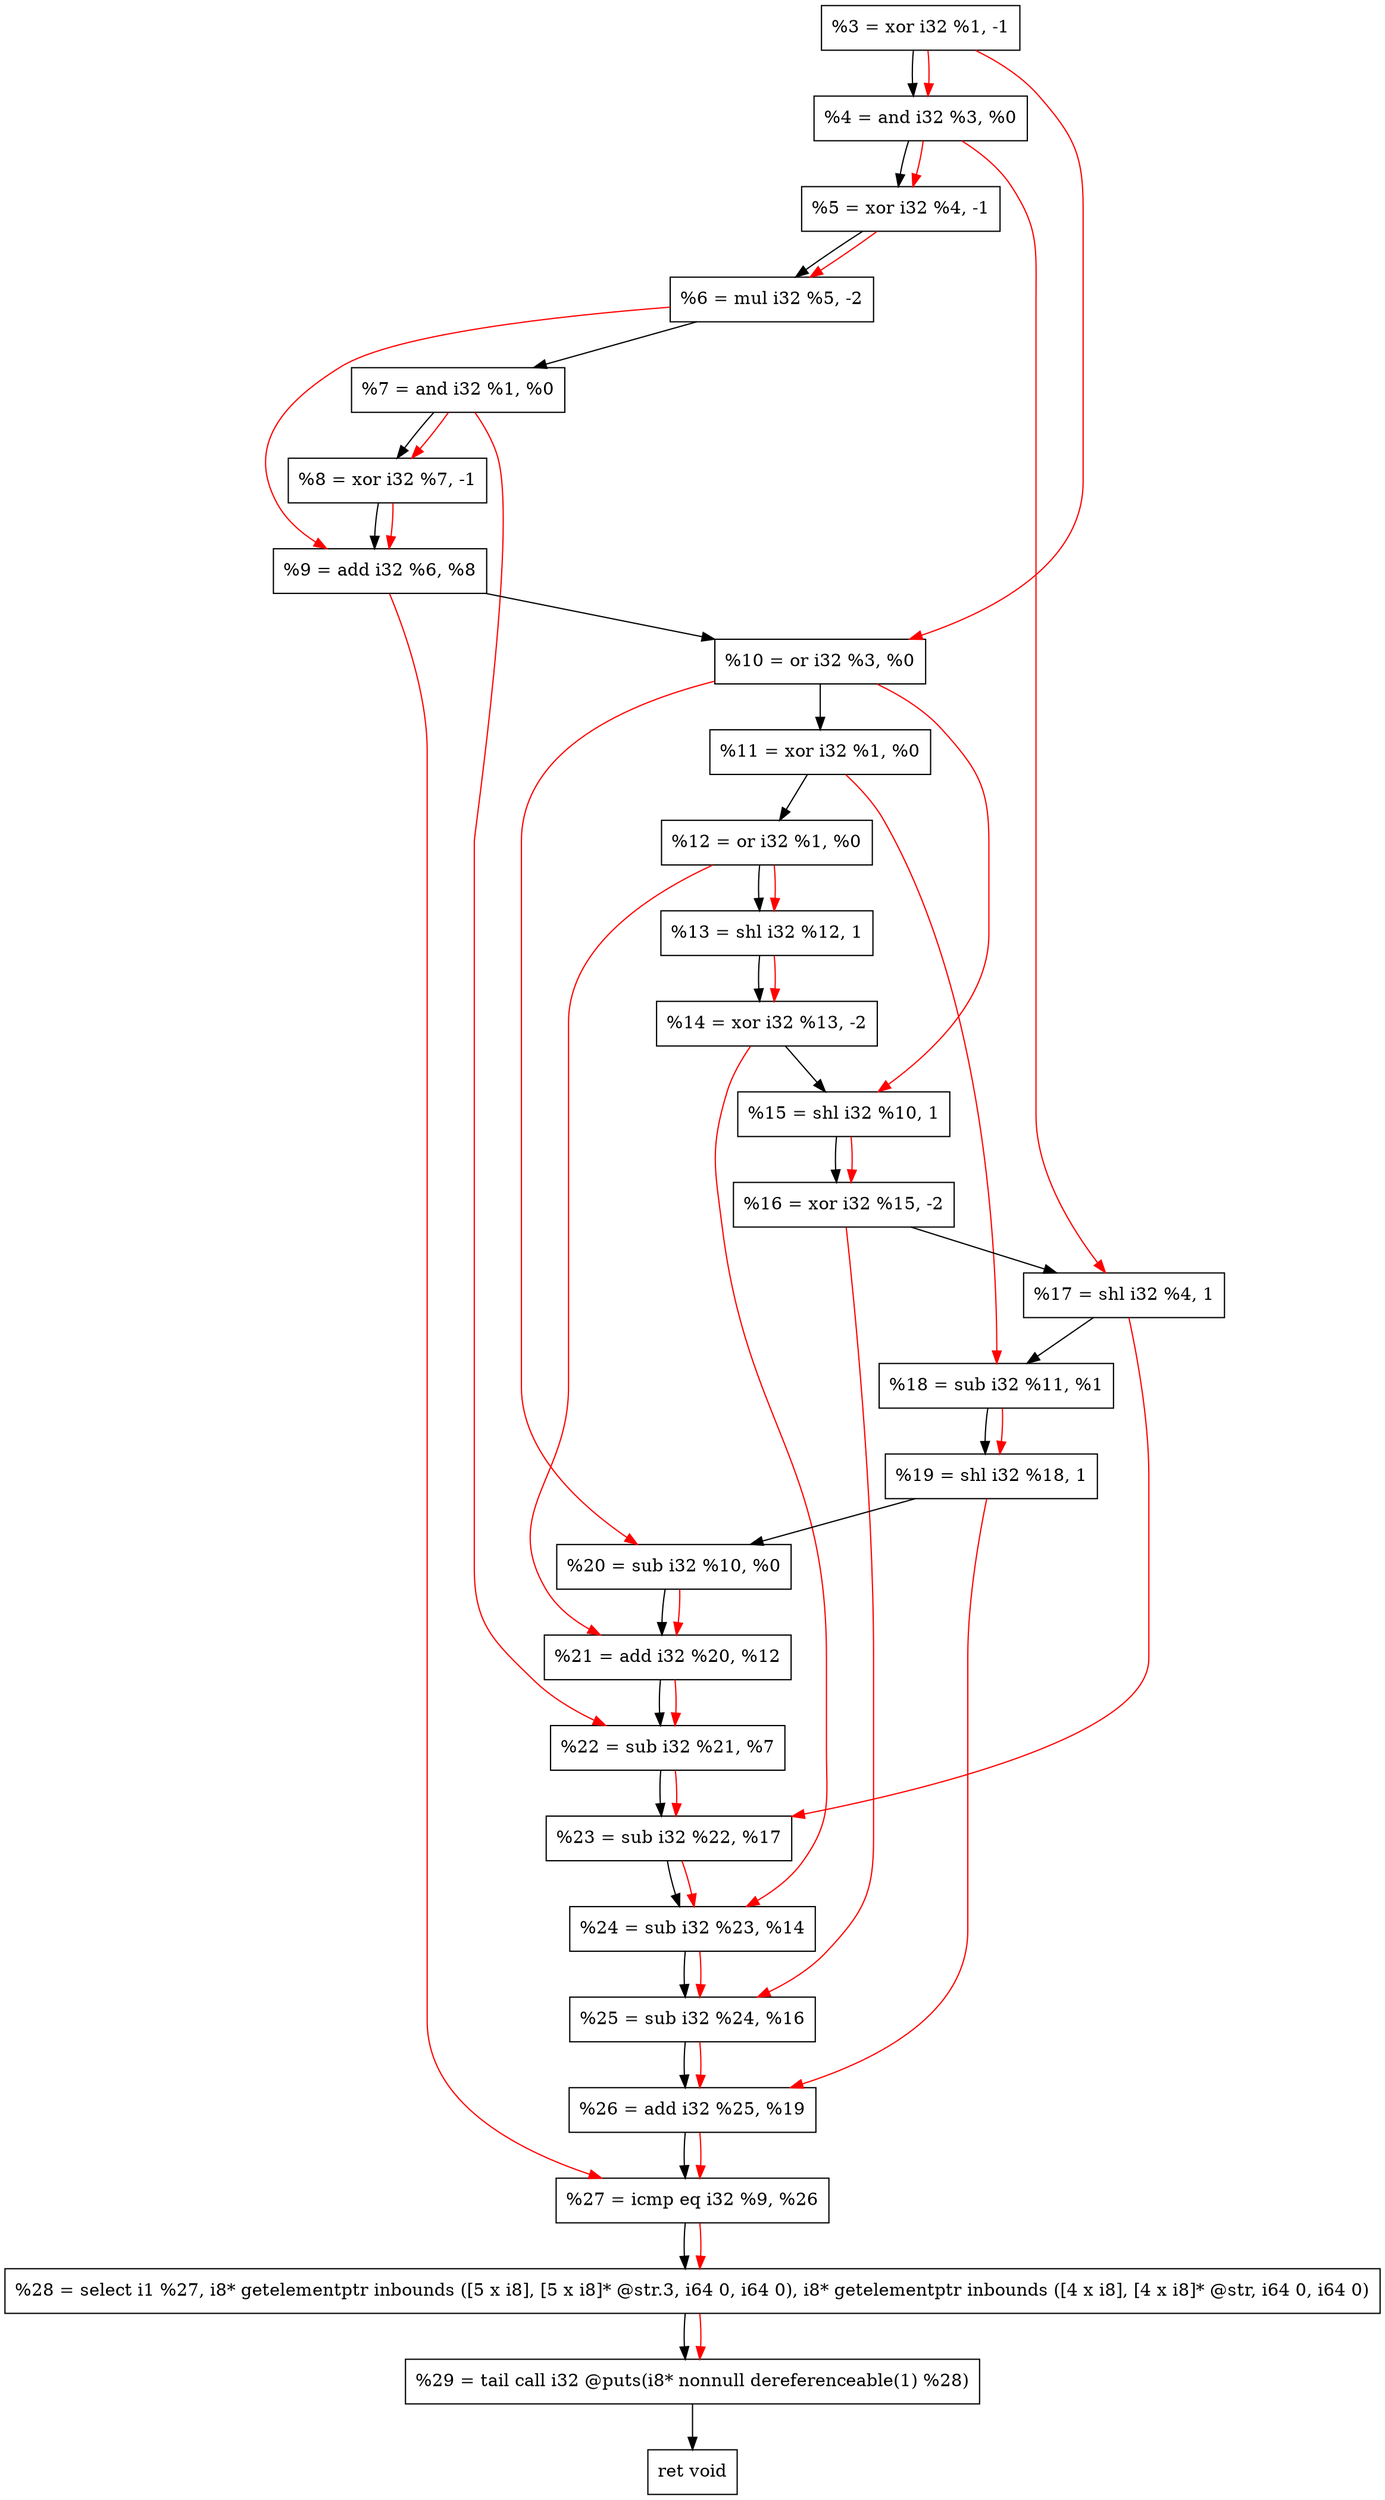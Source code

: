 digraph "DFG for'crackme' function" {
	Node0x2127bb0[shape=record, label="  %3 = xor i32 %1, -1"];
	Node0x2127c20[shape=record, label="  %4 = and i32 %3, %0"];
	Node0x2127ce0[shape=record, label="  %5 = xor i32 %4, -1"];
	Node0x2127d50[shape=record, label="  %6 = mul i32 %5, -2"];
	Node0x2127dc0[shape=record, label="  %7 = and i32 %1, %0"];
	Node0x2127e30[shape=record, label="  %8 = xor i32 %7, -1"];
	Node0x2127ea0[shape=record, label="  %9 = add i32 %6, %8"];
	Node0x2127f10[shape=record, label="  %10 = or i32 %3, %0"];
	Node0x2127f80[shape=record, label="  %11 = xor i32 %1, %0"];
	Node0x2127ff0[shape=record, label="  %12 = or i32 %1, %0"];
	Node0x2128090[shape=record, label="  %13 = shl i32 %12, 1"];
	Node0x2128100[shape=record, label="  %14 = xor i32 %13, -2"];
	Node0x2128170[shape=record, label="  %15 = shl i32 %10, 1"];
	Node0x21281e0[shape=record, label="  %16 = xor i32 %15, -2"];
	Node0x2128250[shape=record, label="  %17 = shl i32 %4, 1"];
	Node0x21282c0[shape=record, label="  %18 = sub i32 %11, %1"];
	Node0x2128330[shape=record, label="  %19 = shl i32 %18, 1"];
	Node0x21283a0[shape=record, label="  %20 = sub i32 %10, %0"];
	Node0x2128410[shape=record, label="  %21 = add i32 %20, %12"];
	Node0x2128480[shape=record, label="  %22 = sub i32 %21, %7"];
	Node0x21284f0[shape=record, label="  %23 = sub i32 %22, %17"];
	Node0x2128560[shape=record, label="  %24 = sub i32 %23, %14"];
	Node0x21285d0[shape=record, label="  %25 = sub i32 %24, %16"];
	Node0x2128640[shape=record, label="  %26 = add i32 %25, %19"];
	Node0x21286b0[shape=record, label="  %27 = icmp eq i32 %9, %26"];
	Node0x20c8268[shape=record, label="  %28 = select i1 %27, i8* getelementptr inbounds ([5 x i8], [5 x i8]* @str.3, i64 0, i64 0), i8* getelementptr inbounds ([4 x i8], [4 x i8]* @str, i64 0, i64 0)"];
	Node0x2128b50[shape=record, label="  %29 = tail call i32 @puts(i8* nonnull dereferenceable(1) %28)"];
	Node0x2128ba0[shape=record, label="  ret void"];
	Node0x2127bb0 -> Node0x2127c20;
	Node0x2127c20 -> Node0x2127ce0;
	Node0x2127ce0 -> Node0x2127d50;
	Node0x2127d50 -> Node0x2127dc0;
	Node0x2127dc0 -> Node0x2127e30;
	Node0x2127e30 -> Node0x2127ea0;
	Node0x2127ea0 -> Node0x2127f10;
	Node0x2127f10 -> Node0x2127f80;
	Node0x2127f80 -> Node0x2127ff0;
	Node0x2127ff0 -> Node0x2128090;
	Node0x2128090 -> Node0x2128100;
	Node0x2128100 -> Node0x2128170;
	Node0x2128170 -> Node0x21281e0;
	Node0x21281e0 -> Node0x2128250;
	Node0x2128250 -> Node0x21282c0;
	Node0x21282c0 -> Node0x2128330;
	Node0x2128330 -> Node0x21283a0;
	Node0x21283a0 -> Node0x2128410;
	Node0x2128410 -> Node0x2128480;
	Node0x2128480 -> Node0x21284f0;
	Node0x21284f0 -> Node0x2128560;
	Node0x2128560 -> Node0x21285d0;
	Node0x21285d0 -> Node0x2128640;
	Node0x2128640 -> Node0x21286b0;
	Node0x21286b0 -> Node0x20c8268;
	Node0x20c8268 -> Node0x2128b50;
	Node0x2128b50 -> Node0x2128ba0;
edge [color=red]
	Node0x2127bb0 -> Node0x2127c20;
	Node0x2127c20 -> Node0x2127ce0;
	Node0x2127ce0 -> Node0x2127d50;
	Node0x2127dc0 -> Node0x2127e30;
	Node0x2127d50 -> Node0x2127ea0;
	Node0x2127e30 -> Node0x2127ea0;
	Node0x2127bb0 -> Node0x2127f10;
	Node0x2127ff0 -> Node0x2128090;
	Node0x2128090 -> Node0x2128100;
	Node0x2127f10 -> Node0x2128170;
	Node0x2128170 -> Node0x21281e0;
	Node0x2127c20 -> Node0x2128250;
	Node0x2127f80 -> Node0x21282c0;
	Node0x21282c0 -> Node0x2128330;
	Node0x2127f10 -> Node0x21283a0;
	Node0x21283a0 -> Node0x2128410;
	Node0x2127ff0 -> Node0x2128410;
	Node0x2128410 -> Node0x2128480;
	Node0x2127dc0 -> Node0x2128480;
	Node0x2128480 -> Node0x21284f0;
	Node0x2128250 -> Node0x21284f0;
	Node0x21284f0 -> Node0x2128560;
	Node0x2128100 -> Node0x2128560;
	Node0x2128560 -> Node0x21285d0;
	Node0x21281e0 -> Node0x21285d0;
	Node0x21285d0 -> Node0x2128640;
	Node0x2128330 -> Node0x2128640;
	Node0x2127ea0 -> Node0x21286b0;
	Node0x2128640 -> Node0x21286b0;
	Node0x21286b0 -> Node0x20c8268;
	Node0x20c8268 -> Node0x2128b50;
}
